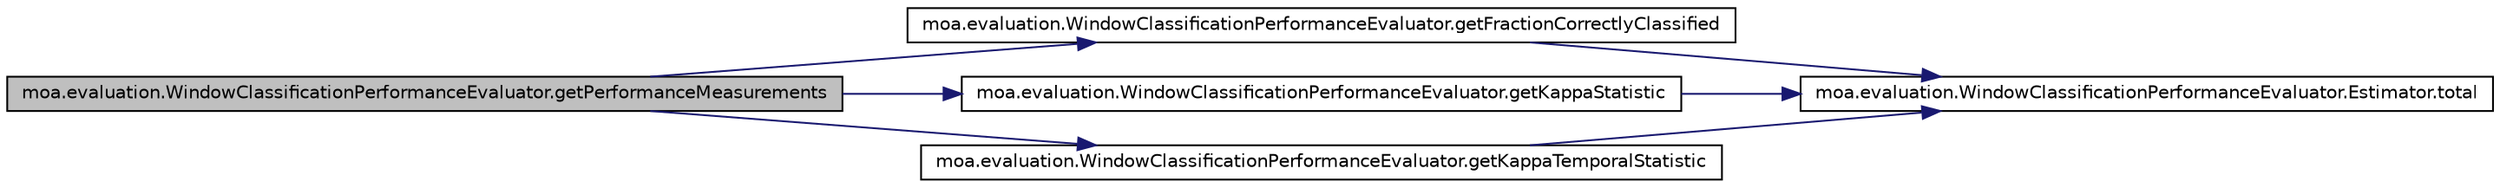 digraph G
{
  edge [fontname="Helvetica",fontsize="10",labelfontname="Helvetica",labelfontsize="10"];
  node [fontname="Helvetica",fontsize="10",shape=record];
  rankdir=LR;
  Node1 [label="moa.evaluation.WindowClassificationPerformanceEvaluator.getPerformanceMeasurements",height=0.2,width=0.4,color="black", fillcolor="grey75", style="filled" fontcolor="black"];
  Node1 -> Node2 [color="midnightblue",fontsize="10",style="solid",fontname="Helvetica"];
  Node2 [label="moa.evaluation.WindowClassificationPerformanceEvaluator.getFractionCorrectlyClassified",height=0.2,width=0.4,color="black", fillcolor="white", style="filled",URL="$classmoa_1_1evaluation_1_1WindowClassificationPerformanceEvaluator.html#a3ece512878d6882e35f7dcc79272ad78"];
  Node2 -> Node3 [color="midnightblue",fontsize="10",style="solid",fontname="Helvetica"];
  Node3 [label="moa.evaluation.WindowClassificationPerformanceEvaluator.Estimator.total",height=0.2,width=0.4,color="black", fillcolor="white", style="filled",URL="$classmoa_1_1evaluation_1_1WindowClassificationPerformanceEvaluator_1_1Estimator.html#a029eac525fdc6e22c9955b82c8143aa2"];
  Node1 -> Node4 [color="midnightblue",fontsize="10",style="solid",fontname="Helvetica"];
  Node4 [label="moa.evaluation.WindowClassificationPerformanceEvaluator.getKappaStatistic",height=0.2,width=0.4,color="black", fillcolor="white", style="filled",URL="$classmoa_1_1evaluation_1_1WindowClassificationPerformanceEvaluator.html#a2d97a7db0100a7a7914d6b72e703f776"];
  Node4 -> Node3 [color="midnightblue",fontsize="10",style="solid",fontname="Helvetica"];
  Node1 -> Node5 [color="midnightblue",fontsize="10",style="solid",fontname="Helvetica"];
  Node5 [label="moa.evaluation.WindowClassificationPerformanceEvaluator.getKappaTemporalStatistic",height=0.2,width=0.4,color="black", fillcolor="white", style="filled",URL="$classmoa_1_1evaluation_1_1WindowClassificationPerformanceEvaluator.html#af5bc3dcc639b3f3330a2aa8d4b2aa239"];
  Node5 -> Node3 [color="midnightblue",fontsize="10",style="solid",fontname="Helvetica"];
}
